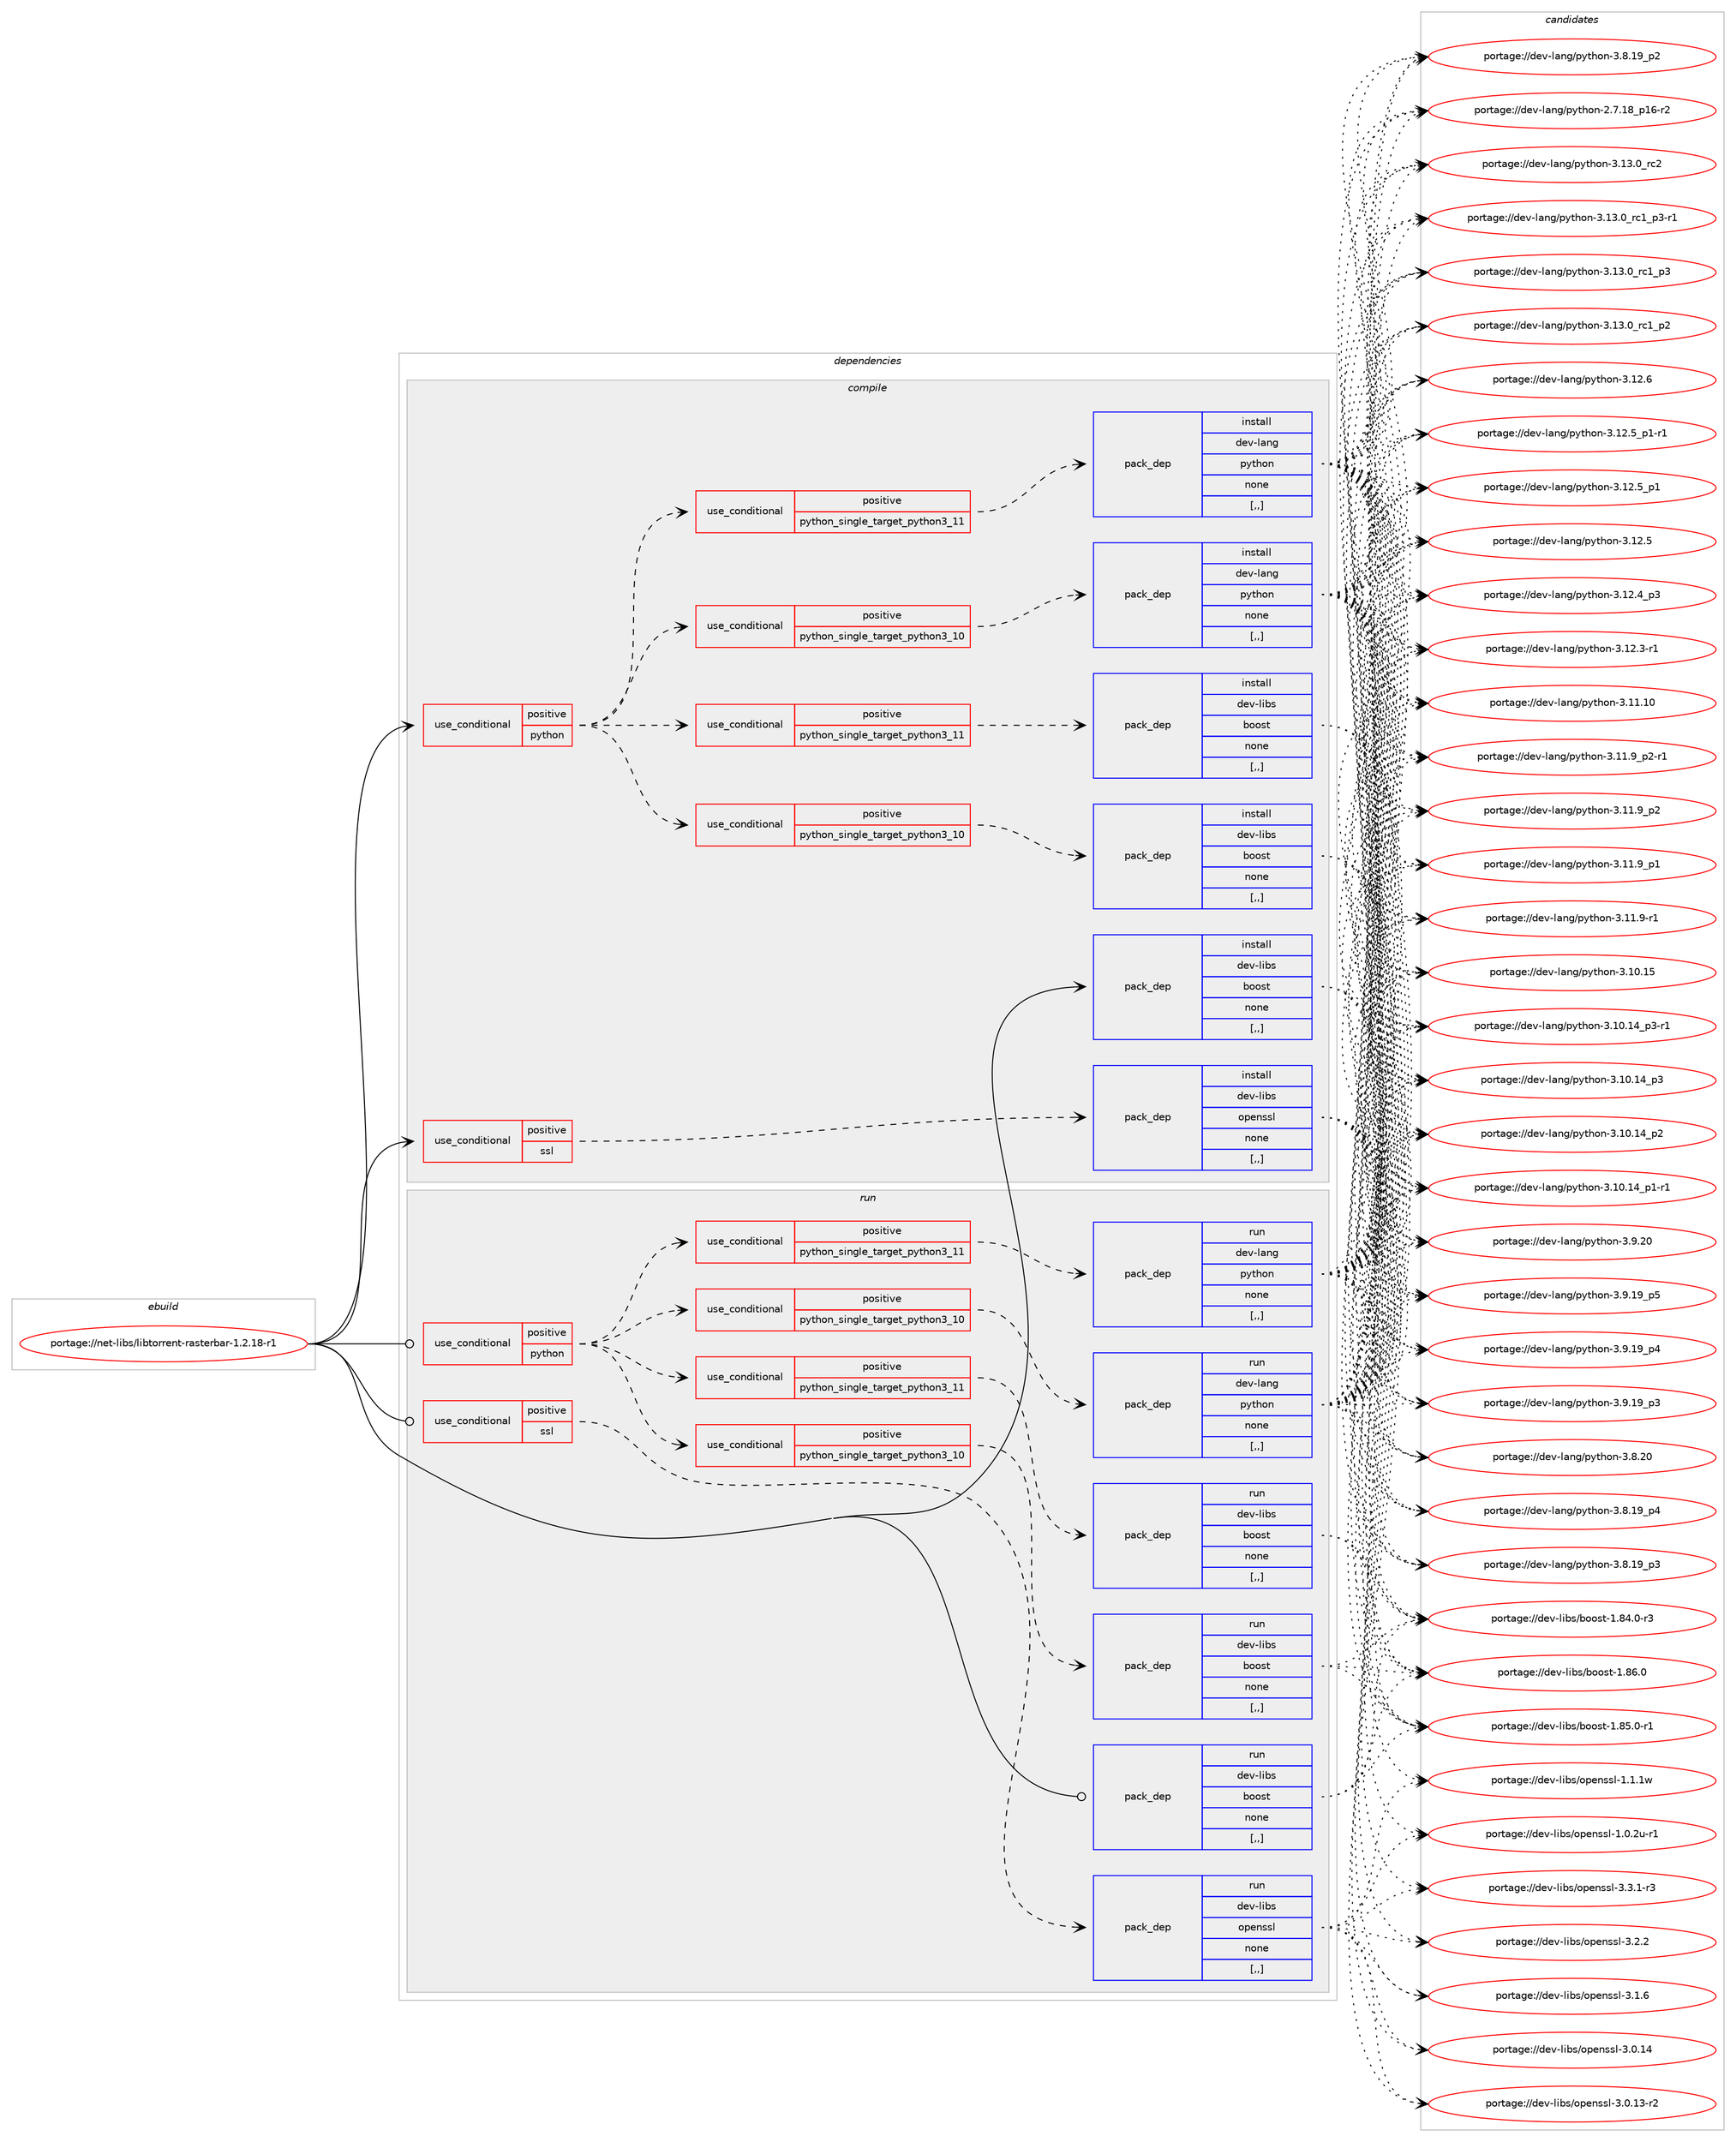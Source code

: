 digraph prolog {

# *************
# Graph options
# *************

newrank=true;
concentrate=true;
compound=true;
graph [rankdir=LR,fontname=Helvetica,fontsize=10,ranksep=1.5];#, ranksep=2.5, nodesep=0.2];
edge  [arrowhead=vee];
node  [fontname=Helvetica,fontsize=10];

# **********
# The ebuild
# **********

subgraph cluster_leftcol {
color=gray;
label=<<i>ebuild</i>>;
id [label="portage://net-libs/libtorrent-rasterbar-1.2.18-r1", color=red, width=4, href="../net-libs/libtorrent-rasterbar-1.2.18-r1.svg"];
}

# ****************
# The dependencies
# ****************

subgraph cluster_midcol {
color=gray;
label=<<i>dependencies</i>>;
subgraph cluster_compile {
fillcolor="#eeeeee";
style=filled;
label=<<i>compile</i>>;
subgraph cond228561 {
dependency872785 [label=<<TABLE BORDER="0" CELLBORDER="1" CELLSPACING="0" CELLPADDING="4"><TR><TD ROWSPAN="3" CELLPADDING="10">use_conditional</TD></TR><TR><TD>positive</TD></TR><TR><TD>python</TD></TR></TABLE>>, shape=none, color=red];
subgraph cond228562 {
dependency872786 [label=<<TABLE BORDER="0" CELLBORDER="1" CELLSPACING="0" CELLPADDING="4"><TR><TD ROWSPAN="3" CELLPADDING="10">use_conditional</TD></TR><TR><TD>positive</TD></TR><TR><TD>python_single_target_python3_10</TD></TR></TABLE>>, shape=none, color=red];
subgraph pack637794 {
dependency872787 [label=<<TABLE BORDER="0" CELLBORDER="1" CELLSPACING="0" CELLPADDING="4" WIDTH="220"><TR><TD ROWSPAN="6" CELLPADDING="30">pack_dep</TD></TR><TR><TD WIDTH="110">install</TD></TR><TR><TD>dev-lang</TD></TR><TR><TD>python</TD></TR><TR><TD>none</TD></TR><TR><TD>[,,]</TD></TR></TABLE>>, shape=none, color=blue];
}
dependency872786:e -> dependency872787:w [weight=20,style="dashed",arrowhead="vee"];
}
dependency872785:e -> dependency872786:w [weight=20,style="dashed",arrowhead="vee"];
subgraph cond228563 {
dependency872788 [label=<<TABLE BORDER="0" CELLBORDER="1" CELLSPACING="0" CELLPADDING="4"><TR><TD ROWSPAN="3" CELLPADDING="10">use_conditional</TD></TR><TR><TD>positive</TD></TR><TR><TD>python_single_target_python3_11</TD></TR></TABLE>>, shape=none, color=red];
subgraph pack637795 {
dependency872789 [label=<<TABLE BORDER="0" CELLBORDER="1" CELLSPACING="0" CELLPADDING="4" WIDTH="220"><TR><TD ROWSPAN="6" CELLPADDING="30">pack_dep</TD></TR><TR><TD WIDTH="110">install</TD></TR><TR><TD>dev-lang</TD></TR><TR><TD>python</TD></TR><TR><TD>none</TD></TR><TR><TD>[,,]</TD></TR></TABLE>>, shape=none, color=blue];
}
dependency872788:e -> dependency872789:w [weight=20,style="dashed",arrowhead="vee"];
}
dependency872785:e -> dependency872788:w [weight=20,style="dashed",arrowhead="vee"];
subgraph cond228564 {
dependency872790 [label=<<TABLE BORDER="0" CELLBORDER="1" CELLSPACING="0" CELLPADDING="4"><TR><TD ROWSPAN="3" CELLPADDING="10">use_conditional</TD></TR><TR><TD>positive</TD></TR><TR><TD>python_single_target_python3_10</TD></TR></TABLE>>, shape=none, color=red];
subgraph pack637796 {
dependency872791 [label=<<TABLE BORDER="0" CELLBORDER="1" CELLSPACING="0" CELLPADDING="4" WIDTH="220"><TR><TD ROWSPAN="6" CELLPADDING="30">pack_dep</TD></TR><TR><TD WIDTH="110">install</TD></TR><TR><TD>dev-libs</TD></TR><TR><TD>boost</TD></TR><TR><TD>none</TD></TR><TR><TD>[,,]</TD></TR></TABLE>>, shape=none, color=blue];
}
dependency872790:e -> dependency872791:w [weight=20,style="dashed",arrowhead="vee"];
}
dependency872785:e -> dependency872790:w [weight=20,style="dashed",arrowhead="vee"];
subgraph cond228565 {
dependency872792 [label=<<TABLE BORDER="0" CELLBORDER="1" CELLSPACING="0" CELLPADDING="4"><TR><TD ROWSPAN="3" CELLPADDING="10">use_conditional</TD></TR><TR><TD>positive</TD></TR><TR><TD>python_single_target_python3_11</TD></TR></TABLE>>, shape=none, color=red];
subgraph pack637797 {
dependency872793 [label=<<TABLE BORDER="0" CELLBORDER="1" CELLSPACING="0" CELLPADDING="4" WIDTH="220"><TR><TD ROWSPAN="6" CELLPADDING="30">pack_dep</TD></TR><TR><TD WIDTH="110">install</TD></TR><TR><TD>dev-libs</TD></TR><TR><TD>boost</TD></TR><TR><TD>none</TD></TR><TR><TD>[,,]</TD></TR></TABLE>>, shape=none, color=blue];
}
dependency872792:e -> dependency872793:w [weight=20,style="dashed",arrowhead="vee"];
}
dependency872785:e -> dependency872792:w [weight=20,style="dashed",arrowhead="vee"];
}
id:e -> dependency872785:w [weight=20,style="solid",arrowhead="vee"];
subgraph cond228566 {
dependency872794 [label=<<TABLE BORDER="0" CELLBORDER="1" CELLSPACING="0" CELLPADDING="4"><TR><TD ROWSPAN="3" CELLPADDING="10">use_conditional</TD></TR><TR><TD>positive</TD></TR><TR><TD>ssl</TD></TR></TABLE>>, shape=none, color=red];
subgraph pack637798 {
dependency872795 [label=<<TABLE BORDER="0" CELLBORDER="1" CELLSPACING="0" CELLPADDING="4" WIDTH="220"><TR><TD ROWSPAN="6" CELLPADDING="30">pack_dep</TD></TR><TR><TD WIDTH="110">install</TD></TR><TR><TD>dev-libs</TD></TR><TR><TD>openssl</TD></TR><TR><TD>none</TD></TR><TR><TD>[,,]</TD></TR></TABLE>>, shape=none, color=blue];
}
dependency872794:e -> dependency872795:w [weight=20,style="dashed",arrowhead="vee"];
}
id:e -> dependency872794:w [weight=20,style="solid",arrowhead="vee"];
subgraph pack637799 {
dependency872796 [label=<<TABLE BORDER="0" CELLBORDER="1" CELLSPACING="0" CELLPADDING="4" WIDTH="220"><TR><TD ROWSPAN="6" CELLPADDING="30">pack_dep</TD></TR><TR><TD WIDTH="110">install</TD></TR><TR><TD>dev-libs</TD></TR><TR><TD>boost</TD></TR><TR><TD>none</TD></TR><TR><TD>[,,]</TD></TR></TABLE>>, shape=none, color=blue];
}
id:e -> dependency872796:w [weight=20,style="solid",arrowhead="vee"];
}
subgraph cluster_compileandrun {
fillcolor="#eeeeee";
style=filled;
label=<<i>compile and run</i>>;
}
subgraph cluster_run {
fillcolor="#eeeeee";
style=filled;
label=<<i>run</i>>;
subgraph cond228567 {
dependency872797 [label=<<TABLE BORDER="0" CELLBORDER="1" CELLSPACING="0" CELLPADDING="4"><TR><TD ROWSPAN="3" CELLPADDING="10">use_conditional</TD></TR><TR><TD>positive</TD></TR><TR><TD>python</TD></TR></TABLE>>, shape=none, color=red];
subgraph cond228568 {
dependency872798 [label=<<TABLE BORDER="0" CELLBORDER="1" CELLSPACING="0" CELLPADDING="4"><TR><TD ROWSPAN="3" CELLPADDING="10">use_conditional</TD></TR><TR><TD>positive</TD></TR><TR><TD>python_single_target_python3_10</TD></TR></TABLE>>, shape=none, color=red];
subgraph pack637800 {
dependency872799 [label=<<TABLE BORDER="0" CELLBORDER="1" CELLSPACING="0" CELLPADDING="4" WIDTH="220"><TR><TD ROWSPAN="6" CELLPADDING="30">pack_dep</TD></TR><TR><TD WIDTH="110">run</TD></TR><TR><TD>dev-lang</TD></TR><TR><TD>python</TD></TR><TR><TD>none</TD></TR><TR><TD>[,,]</TD></TR></TABLE>>, shape=none, color=blue];
}
dependency872798:e -> dependency872799:w [weight=20,style="dashed",arrowhead="vee"];
}
dependency872797:e -> dependency872798:w [weight=20,style="dashed",arrowhead="vee"];
subgraph cond228569 {
dependency872800 [label=<<TABLE BORDER="0" CELLBORDER="1" CELLSPACING="0" CELLPADDING="4"><TR><TD ROWSPAN="3" CELLPADDING="10">use_conditional</TD></TR><TR><TD>positive</TD></TR><TR><TD>python_single_target_python3_11</TD></TR></TABLE>>, shape=none, color=red];
subgraph pack637801 {
dependency872801 [label=<<TABLE BORDER="0" CELLBORDER="1" CELLSPACING="0" CELLPADDING="4" WIDTH="220"><TR><TD ROWSPAN="6" CELLPADDING="30">pack_dep</TD></TR><TR><TD WIDTH="110">run</TD></TR><TR><TD>dev-lang</TD></TR><TR><TD>python</TD></TR><TR><TD>none</TD></TR><TR><TD>[,,]</TD></TR></TABLE>>, shape=none, color=blue];
}
dependency872800:e -> dependency872801:w [weight=20,style="dashed",arrowhead="vee"];
}
dependency872797:e -> dependency872800:w [weight=20,style="dashed",arrowhead="vee"];
subgraph cond228570 {
dependency872802 [label=<<TABLE BORDER="0" CELLBORDER="1" CELLSPACING="0" CELLPADDING="4"><TR><TD ROWSPAN="3" CELLPADDING="10">use_conditional</TD></TR><TR><TD>positive</TD></TR><TR><TD>python_single_target_python3_10</TD></TR></TABLE>>, shape=none, color=red];
subgraph pack637802 {
dependency872803 [label=<<TABLE BORDER="0" CELLBORDER="1" CELLSPACING="0" CELLPADDING="4" WIDTH="220"><TR><TD ROWSPAN="6" CELLPADDING="30">pack_dep</TD></TR><TR><TD WIDTH="110">run</TD></TR><TR><TD>dev-libs</TD></TR><TR><TD>boost</TD></TR><TR><TD>none</TD></TR><TR><TD>[,,]</TD></TR></TABLE>>, shape=none, color=blue];
}
dependency872802:e -> dependency872803:w [weight=20,style="dashed",arrowhead="vee"];
}
dependency872797:e -> dependency872802:w [weight=20,style="dashed",arrowhead="vee"];
subgraph cond228571 {
dependency872804 [label=<<TABLE BORDER="0" CELLBORDER="1" CELLSPACING="0" CELLPADDING="4"><TR><TD ROWSPAN="3" CELLPADDING="10">use_conditional</TD></TR><TR><TD>positive</TD></TR><TR><TD>python_single_target_python3_11</TD></TR></TABLE>>, shape=none, color=red];
subgraph pack637803 {
dependency872805 [label=<<TABLE BORDER="0" CELLBORDER="1" CELLSPACING="0" CELLPADDING="4" WIDTH="220"><TR><TD ROWSPAN="6" CELLPADDING="30">pack_dep</TD></TR><TR><TD WIDTH="110">run</TD></TR><TR><TD>dev-libs</TD></TR><TR><TD>boost</TD></TR><TR><TD>none</TD></TR><TR><TD>[,,]</TD></TR></TABLE>>, shape=none, color=blue];
}
dependency872804:e -> dependency872805:w [weight=20,style="dashed",arrowhead="vee"];
}
dependency872797:e -> dependency872804:w [weight=20,style="dashed",arrowhead="vee"];
}
id:e -> dependency872797:w [weight=20,style="solid",arrowhead="odot"];
subgraph cond228572 {
dependency872806 [label=<<TABLE BORDER="0" CELLBORDER="1" CELLSPACING="0" CELLPADDING="4"><TR><TD ROWSPAN="3" CELLPADDING="10">use_conditional</TD></TR><TR><TD>positive</TD></TR><TR><TD>ssl</TD></TR></TABLE>>, shape=none, color=red];
subgraph pack637804 {
dependency872807 [label=<<TABLE BORDER="0" CELLBORDER="1" CELLSPACING="0" CELLPADDING="4" WIDTH="220"><TR><TD ROWSPAN="6" CELLPADDING="30">pack_dep</TD></TR><TR><TD WIDTH="110">run</TD></TR><TR><TD>dev-libs</TD></TR><TR><TD>openssl</TD></TR><TR><TD>none</TD></TR><TR><TD>[,,]</TD></TR></TABLE>>, shape=none, color=blue];
}
dependency872806:e -> dependency872807:w [weight=20,style="dashed",arrowhead="vee"];
}
id:e -> dependency872806:w [weight=20,style="solid",arrowhead="odot"];
subgraph pack637805 {
dependency872808 [label=<<TABLE BORDER="0" CELLBORDER="1" CELLSPACING="0" CELLPADDING="4" WIDTH="220"><TR><TD ROWSPAN="6" CELLPADDING="30">pack_dep</TD></TR><TR><TD WIDTH="110">run</TD></TR><TR><TD>dev-libs</TD></TR><TR><TD>boost</TD></TR><TR><TD>none</TD></TR><TR><TD>[,,]</TD></TR></TABLE>>, shape=none, color=blue];
}
id:e -> dependency872808:w [weight=20,style="solid",arrowhead="odot"];
}
}

# **************
# The candidates
# **************

subgraph cluster_choices {
rank=same;
color=gray;
label=<<i>candidates</i>>;

subgraph choice637794 {
color=black;
nodesep=1;
choice10010111845108971101034711212111610411111045514649514648951149950 [label="portage://dev-lang/python-3.13.0_rc2", color=red, width=4,href="../dev-lang/python-3.13.0_rc2.svg"];
choice1001011184510897110103471121211161041111104551464951464895114994995112514511449 [label="portage://dev-lang/python-3.13.0_rc1_p3-r1", color=red, width=4,href="../dev-lang/python-3.13.0_rc1_p3-r1.svg"];
choice100101118451089711010347112121116104111110455146495146489511499499511251 [label="portage://dev-lang/python-3.13.0_rc1_p3", color=red, width=4,href="../dev-lang/python-3.13.0_rc1_p3.svg"];
choice100101118451089711010347112121116104111110455146495146489511499499511250 [label="portage://dev-lang/python-3.13.0_rc1_p2", color=red, width=4,href="../dev-lang/python-3.13.0_rc1_p2.svg"];
choice10010111845108971101034711212111610411111045514649504654 [label="portage://dev-lang/python-3.12.6", color=red, width=4,href="../dev-lang/python-3.12.6.svg"];
choice1001011184510897110103471121211161041111104551464950465395112494511449 [label="portage://dev-lang/python-3.12.5_p1-r1", color=red, width=4,href="../dev-lang/python-3.12.5_p1-r1.svg"];
choice100101118451089711010347112121116104111110455146495046539511249 [label="portage://dev-lang/python-3.12.5_p1", color=red, width=4,href="../dev-lang/python-3.12.5_p1.svg"];
choice10010111845108971101034711212111610411111045514649504653 [label="portage://dev-lang/python-3.12.5", color=red, width=4,href="../dev-lang/python-3.12.5.svg"];
choice100101118451089711010347112121116104111110455146495046529511251 [label="portage://dev-lang/python-3.12.4_p3", color=red, width=4,href="../dev-lang/python-3.12.4_p3.svg"];
choice100101118451089711010347112121116104111110455146495046514511449 [label="portage://dev-lang/python-3.12.3-r1", color=red, width=4,href="../dev-lang/python-3.12.3-r1.svg"];
choice1001011184510897110103471121211161041111104551464949464948 [label="portage://dev-lang/python-3.11.10", color=red, width=4,href="../dev-lang/python-3.11.10.svg"];
choice1001011184510897110103471121211161041111104551464949465795112504511449 [label="portage://dev-lang/python-3.11.9_p2-r1", color=red, width=4,href="../dev-lang/python-3.11.9_p2-r1.svg"];
choice100101118451089711010347112121116104111110455146494946579511250 [label="portage://dev-lang/python-3.11.9_p2", color=red, width=4,href="../dev-lang/python-3.11.9_p2.svg"];
choice100101118451089711010347112121116104111110455146494946579511249 [label="portage://dev-lang/python-3.11.9_p1", color=red, width=4,href="../dev-lang/python-3.11.9_p1.svg"];
choice100101118451089711010347112121116104111110455146494946574511449 [label="portage://dev-lang/python-3.11.9-r1", color=red, width=4,href="../dev-lang/python-3.11.9-r1.svg"];
choice1001011184510897110103471121211161041111104551464948464953 [label="portage://dev-lang/python-3.10.15", color=red, width=4,href="../dev-lang/python-3.10.15.svg"];
choice100101118451089711010347112121116104111110455146494846495295112514511449 [label="portage://dev-lang/python-3.10.14_p3-r1", color=red, width=4,href="../dev-lang/python-3.10.14_p3-r1.svg"];
choice10010111845108971101034711212111610411111045514649484649529511251 [label="portage://dev-lang/python-3.10.14_p3", color=red, width=4,href="../dev-lang/python-3.10.14_p3.svg"];
choice10010111845108971101034711212111610411111045514649484649529511250 [label="portage://dev-lang/python-3.10.14_p2", color=red, width=4,href="../dev-lang/python-3.10.14_p2.svg"];
choice100101118451089711010347112121116104111110455146494846495295112494511449 [label="portage://dev-lang/python-3.10.14_p1-r1", color=red, width=4,href="../dev-lang/python-3.10.14_p1-r1.svg"];
choice10010111845108971101034711212111610411111045514657465048 [label="portage://dev-lang/python-3.9.20", color=red, width=4,href="../dev-lang/python-3.9.20.svg"];
choice100101118451089711010347112121116104111110455146574649579511253 [label="portage://dev-lang/python-3.9.19_p5", color=red, width=4,href="../dev-lang/python-3.9.19_p5.svg"];
choice100101118451089711010347112121116104111110455146574649579511252 [label="portage://dev-lang/python-3.9.19_p4", color=red, width=4,href="../dev-lang/python-3.9.19_p4.svg"];
choice100101118451089711010347112121116104111110455146574649579511251 [label="portage://dev-lang/python-3.9.19_p3", color=red, width=4,href="../dev-lang/python-3.9.19_p3.svg"];
choice10010111845108971101034711212111610411111045514656465048 [label="portage://dev-lang/python-3.8.20", color=red, width=4,href="../dev-lang/python-3.8.20.svg"];
choice100101118451089711010347112121116104111110455146564649579511252 [label="portage://dev-lang/python-3.8.19_p4", color=red, width=4,href="../dev-lang/python-3.8.19_p4.svg"];
choice100101118451089711010347112121116104111110455146564649579511251 [label="portage://dev-lang/python-3.8.19_p3", color=red, width=4,href="../dev-lang/python-3.8.19_p3.svg"];
choice100101118451089711010347112121116104111110455146564649579511250 [label="portage://dev-lang/python-3.8.19_p2", color=red, width=4,href="../dev-lang/python-3.8.19_p2.svg"];
choice100101118451089711010347112121116104111110455046554649569511249544511450 [label="portage://dev-lang/python-2.7.18_p16-r2", color=red, width=4,href="../dev-lang/python-2.7.18_p16-r2.svg"];
dependency872787:e -> choice10010111845108971101034711212111610411111045514649514648951149950:w [style=dotted,weight="100"];
dependency872787:e -> choice1001011184510897110103471121211161041111104551464951464895114994995112514511449:w [style=dotted,weight="100"];
dependency872787:e -> choice100101118451089711010347112121116104111110455146495146489511499499511251:w [style=dotted,weight="100"];
dependency872787:e -> choice100101118451089711010347112121116104111110455146495146489511499499511250:w [style=dotted,weight="100"];
dependency872787:e -> choice10010111845108971101034711212111610411111045514649504654:w [style=dotted,weight="100"];
dependency872787:e -> choice1001011184510897110103471121211161041111104551464950465395112494511449:w [style=dotted,weight="100"];
dependency872787:e -> choice100101118451089711010347112121116104111110455146495046539511249:w [style=dotted,weight="100"];
dependency872787:e -> choice10010111845108971101034711212111610411111045514649504653:w [style=dotted,weight="100"];
dependency872787:e -> choice100101118451089711010347112121116104111110455146495046529511251:w [style=dotted,weight="100"];
dependency872787:e -> choice100101118451089711010347112121116104111110455146495046514511449:w [style=dotted,weight="100"];
dependency872787:e -> choice1001011184510897110103471121211161041111104551464949464948:w [style=dotted,weight="100"];
dependency872787:e -> choice1001011184510897110103471121211161041111104551464949465795112504511449:w [style=dotted,weight="100"];
dependency872787:e -> choice100101118451089711010347112121116104111110455146494946579511250:w [style=dotted,weight="100"];
dependency872787:e -> choice100101118451089711010347112121116104111110455146494946579511249:w [style=dotted,weight="100"];
dependency872787:e -> choice100101118451089711010347112121116104111110455146494946574511449:w [style=dotted,weight="100"];
dependency872787:e -> choice1001011184510897110103471121211161041111104551464948464953:w [style=dotted,weight="100"];
dependency872787:e -> choice100101118451089711010347112121116104111110455146494846495295112514511449:w [style=dotted,weight="100"];
dependency872787:e -> choice10010111845108971101034711212111610411111045514649484649529511251:w [style=dotted,weight="100"];
dependency872787:e -> choice10010111845108971101034711212111610411111045514649484649529511250:w [style=dotted,weight="100"];
dependency872787:e -> choice100101118451089711010347112121116104111110455146494846495295112494511449:w [style=dotted,weight="100"];
dependency872787:e -> choice10010111845108971101034711212111610411111045514657465048:w [style=dotted,weight="100"];
dependency872787:e -> choice100101118451089711010347112121116104111110455146574649579511253:w [style=dotted,weight="100"];
dependency872787:e -> choice100101118451089711010347112121116104111110455146574649579511252:w [style=dotted,weight="100"];
dependency872787:e -> choice100101118451089711010347112121116104111110455146574649579511251:w [style=dotted,weight="100"];
dependency872787:e -> choice10010111845108971101034711212111610411111045514656465048:w [style=dotted,weight="100"];
dependency872787:e -> choice100101118451089711010347112121116104111110455146564649579511252:w [style=dotted,weight="100"];
dependency872787:e -> choice100101118451089711010347112121116104111110455146564649579511251:w [style=dotted,weight="100"];
dependency872787:e -> choice100101118451089711010347112121116104111110455146564649579511250:w [style=dotted,weight="100"];
dependency872787:e -> choice100101118451089711010347112121116104111110455046554649569511249544511450:w [style=dotted,weight="100"];
}
subgraph choice637795 {
color=black;
nodesep=1;
choice10010111845108971101034711212111610411111045514649514648951149950 [label="portage://dev-lang/python-3.13.0_rc2", color=red, width=4,href="../dev-lang/python-3.13.0_rc2.svg"];
choice1001011184510897110103471121211161041111104551464951464895114994995112514511449 [label="portage://dev-lang/python-3.13.0_rc1_p3-r1", color=red, width=4,href="../dev-lang/python-3.13.0_rc1_p3-r1.svg"];
choice100101118451089711010347112121116104111110455146495146489511499499511251 [label="portage://dev-lang/python-3.13.0_rc1_p3", color=red, width=4,href="../dev-lang/python-3.13.0_rc1_p3.svg"];
choice100101118451089711010347112121116104111110455146495146489511499499511250 [label="portage://dev-lang/python-3.13.0_rc1_p2", color=red, width=4,href="../dev-lang/python-3.13.0_rc1_p2.svg"];
choice10010111845108971101034711212111610411111045514649504654 [label="portage://dev-lang/python-3.12.6", color=red, width=4,href="../dev-lang/python-3.12.6.svg"];
choice1001011184510897110103471121211161041111104551464950465395112494511449 [label="portage://dev-lang/python-3.12.5_p1-r1", color=red, width=4,href="../dev-lang/python-3.12.5_p1-r1.svg"];
choice100101118451089711010347112121116104111110455146495046539511249 [label="portage://dev-lang/python-3.12.5_p1", color=red, width=4,href="../dev-lang/python-3.12.5_p1.svg"];
choice10010111845108971101034711212111610411111045514649504653 [label="portage://dev-lang/python-3.12.5", color=red, width=4,href="../dev-lang/python-3.12.5.svg"];
choice100101118451089711010347112121116104111110455146495046529511251 [label="portage://dev-lang/python-3.12.4_p3", color=red, width=4,href="../dev-lang/python-3.12.4_p3.svg"];
choice100101118451089711010347112121116104111110455146495046514511449 [label="portage://dev-lang/python-3.12.3-r1", color=red, width=4,href="../dev-lang/python-3.12.3-r1.svg"];
choice1001011184510897110103471121211161041111104551464949464948 [label="portage://dev-lang/python-3.11.10", color=red, width=4,href="../dev-lang/python-3.11.10.svg"];
choice1001011184510897110103471121211161041111104551464949465795112504511449 [label="portage://dev-lang/python-3.11.9_p2-r1", color=red, width=4,href="../dev-lang/python-3.11.9_p2-r1.svg"];
choice100101118451089711010347112121116104111110455146494946579511250 [label="portage://dev-lang/python-3.11.9_p2", color=red, width=4,href="../dev-lang/python-3.11.9_p2.svg"];
choice100101118451089711010347112121116104111110455146494946579511249 [label="portage://dev-lang/python-3.11.9_p1", color=red, width=4,href="../dev-lang/python-3.11.9_p1.svg"];
choice100101118451089711010347112121116104111110455146494946574511449 [label="portage://dev-lang/python-3.11.9-r1", color=red, width=4,href="../dev-lang/python-3.11.9-r1.svg"];
choice1001011184510897110103471121211161041111104551464948464953 [label="portage://dev-lang/python-3.10.15", color=red, width=4,href="../dev-lang/python-3.10.15.svg"];
choice100101118451089711010347112121116104111110455146494846495295112514511449 [label="portage://dev-lang/python-3.10.14_p3-r1", color=red, width=4,href="../dev-lang/python-3.10.14_p3-r1.svg"];
choice10010111845108971101034711212111610411111045514649484649529511251 [label="portage://dev-lang/python-3.10.14_p3", color=red, width=4,href="../dev-lang/python-3.10.14_p3.svg"];
choice10010111845108971101034711212111610411111045514649484649529511250 [label="portage://dev-lang/python-3.10.14_p2", color=red, width=4,href="../dev-lang/python-3.10.14_p2.svg"];
choice100101118451089711010347112121116104111110455146494846495295112494511449 [label="portage://dev-lang/python-3.10.14_p1-r1", color=red, width=4,href="../dev-lang/python-3.10.14_p1-r1.svg"];
choice10010111845108971101034711212111610411111045514657465048 [label="portage://dev-lang/python-3.9.20", color=red, width=4,href="../dev-lang/python-3.9.20.svg"];
choice100101118451089711010347112121116104111110455146574649579511253 [label="portage://dev-lang/python-3.9.19_p5", color=red, width=4,href="../dev-lang/python-3.9.19_p5.svg"];
choice100101118451089711010347112121116104111110455146574649579511252 [label="portage://dev-lang/python-3.9.19_p4", color=red, width=4,href="../dev-lang/python-3.9.19_p4.svg"];
choice100101118451089711010347112121116104111110455146574649579511251 [label="portage://dev-lang/python-3.9.19_p3", color=red, width=4,href="../dev-lang/python-3.9.19_p3.svg"];
choice10010111845108971101034711212111610411111045514656465048 [label="portage://dev-lang/python-3.8.20", color=red, width=4,href="../dev-lang/python-3.8.20.svg"];
choice100101118451089711010347112121116104111110455146564649579511252 [label="portage://dev-lang/python-3.8.19_p4", color=red, width=4,href="../dev-lang/python-3.8.19_p4.svg"];
choice100101118451089711010347112121116104111110455146564649579511251 [label="portage://dev-lang/python-3.8.19_p3", color=red, width=4,href="../dev-lang/python-3.8.19_p3.svg"];
choice100101118451089711010347112121116104111110455146564649579511250 [label="portage://dev-lang/python-3.8.19_p2", color=red, width=4,href="../dev-lang/python-3.8.19_p2.svg"];
choice100101118451089711010347112121116104111110455046554649569511249544511450 [label="portage://dev-lang/python-2.7.18_p16-r2", color=red, width=4,href="../dev-lang/python-2.7.18_p16-r2.svg"];
dependency872789:e -> choice10010111845108971101034711212111610411111045514649514648951149950:w [style=dotted,weight="100"];
dependency872789:e -> choice1001011184510897110103471121211161041111104551464951464895114994995112514511449:w [style=dotted,weight="100"];
dependency872789:e -> choice100101118451089711010347112121116104111110455146495146489511499499511251:w [style=dotted,weight="100"];
dependency872789:e -> choice100101118451089711010347112121116104111110455146495146489511499499511250:w [style=dotted,weight="100"];
dependency872789:e -> choice10010111845108971101034711212111610411111045514649504654:w [style=dotted,weight="100"];
dependency872789:e -> choice1001011184510897110103471121211161041111104551464950465395112494511449:w [style=dotted,weight="100"];
dependency872789:e -> choice100101118451089711010347112121116104111110455146495046539511249:w [style=dotted,weight="100"];
dependency872789:e -> choice10010111845108971101034711212111610411111045514649504653:w [style=dotted,weight="100"];
dependency872789:e -> choice100101118451089711010347112121116104111110455146495046529511251:w [style=dotted,weight="100"];
dependency872789:e -> choice100101118451089711010347112121116104111110455146495046514511449:w [style=dotted,weight="100"];
dependency872789:e -> choice1001011184510897110103471121211161041111104551464949464948:w [style=dotted,weight="100"];
dependency872789:e -> choice1001011184510897110103471121211161041111104551464949465795112504511449:w [style=dotted,weight="100"];
dependency872789:e -> choice100101118451089711010347112121116104111110455146494946579511250:w [style=dotted,weight="100"];
dependency872789:e -> choice100101118451089711010347112121116104111110455146494946579511249:w [style=dotted,weight="100"];
dependency872789:e -> choice100101118451089711010347112121116104111110455146494946574511449:w [style=dotted,weight="100"];
dependency872789:e -> choice1001011184510897110103471121211161041111104551464948464953:w [style=dotted,weight="100"];
dependency872789:e -> choice100101118451089711010347112121116104111110455146494846495295112514511449:w [style=dotted,weight="100"];
dependency872789:e -> choice10010111845108971101034711212111610411111045514649484649529511251:w [style=dotted,weight="100"];
dependency872789:e -> choice10010111845108971101034711212111610411111045514649484649529511250:w [style=dotted,weight="100"];
dependency872789:e -> choice100101118451089711010347112121116104111110455146494846495295112494511449:w [style=dotted,weight="100"];
dependency872789:e -> choice10010111845108971101034711212111610411111045514657465048:w [style=dotted,weight="100"];
dependency872789:e -> choice100101118451089711010347112121116104111110455146574649579511253:w [style=dotted,weight="100"];
dependency872789:e -> choice100101118451089711010347112121116104111110455146574649579511252:w [style=dotted,weight="100"];
dependency872789:e -> choice100101118451089711010347112121116104111110455146574649579511251:w [style=dotted,weight="100"];
dependency872789:e -> choice10010111845108971101034711212111610411111045514656465048:w [style=dotted,weight="100"];
dependency872789:e -> choice100101118451089711010347112121116104111110455146564649579511252:w [style=dotted,weight="100"];
dependency872789:e -> choice100101118451089711010347112121116104111110455146564649579511251:w [style=dotted,weight="100"];
dependency872789:e -> choice100101118451089711010347112121116104111110455146564649579511250:w [style=dotted,weight="100"];
dependency872789:e -> choice100101118451089711010347112121116104111110455046554649569511249544511450:w [style=dotted,weight="100"];
}
subgraph choice637796 {
color=black;
nodesep=1;
choice1001011184510810598115479811111111511645494656544648 [label="portage://dev-libs/boost-1.86.0", color=red, width=4,href="../dev-libs/boost-1.86.0.svg"];
choice10010111845108105981154798111111115116454946565346484511449 [label="portage://dev-libs/boost-1.85.0-r1", color=red, width=4,href="../dev-libs/boost-1.85.0-r1.svg"];
choice10010111845108105981154798111111115116454946565246484511451 [label="portage://dev-libs/boost-1.84.0-r3", color=red, width=4,href="../dev-libs/boost-1.84.0-r3.svg"];
dependency872791:e -> choice1001011184510810598115479811111111511645494656544648:w [style=dotted,weight="100"];
dependency872791:e -> choice10010111845108105981154798111111115116454946565346484511449:w [style=dotted,weight="100"];
dependency872791:e -> choice10010111845108105981154798111111115116454946565246484511451:w [style=dotted,weight="100"];
}
subgraph choice637797 {
color=black;
nodesep=1;
choice1001011184510810598115479811111111511645494656544648 [label="portage://dev-libs/boost-1.86.0", color=red, width=4,href="../dev-libs/boost-1.86.0.svg"];
choice10010111845108105981154798111111115116454946565346484511449 [label="portage://dev-libs/boost-1.85.0-r1", color=red, width=4,href="../dev-libs/boost-1.85.0-r1.svg"];
choice10010111845108105981154798111111115116454946565246484511451 [label="portage://dev-libs/boost-1.84.0-r3", color=red, width=4,href="../dev-libs/boost-1.84.0-r3.svg"];
dependency872793:e -> choice1001011184510810598115479811111111511645494656544648:w [style=dotted,weight="100"];
dependency872793:e -> choice10010111845108105981154798111111115116454946565346484511449:w [style=dotted,weight="100"];
dependency872793:e -> choice10010111845108105981154798111111115116454946565246484511451:w [style=dotted,weight="100"];
}
subgraph choice637798 {
color=black;
nodesep=1;
choice1001011184510810598115471111121011101151151084551465146494511451 [label="portage://dev-libs/openssl-3.3.1-r3", color=red, width=4,href="../dev-libs/openssl-3.3.1-r3.svg"];
choice100101118451081059811547111112101110115115108455146504650 [label="portage://dev-libs/openssl-3.2.2", color=red, width=4,href="../dev-libs/openssl-3.2.2.svg"];
choice100101118451081059811547111112101110115115108455146494654 [label="portage://dev-libs/openssl-3.1.6", color=red, width=4,href="../dev-libs/openssl-3.1.6.svg"];
choice10010111845108105981154711111210111011511510845514648464952 [label="portage://dev-libs/openssl-3.0.14", color=red, width=4,href="../dev-libs/openssl-3.0.14.svg"];
choice100101118451081059811547111112101110115115108455146484649514511450 [label="portage://dev-libs/openssl-3.0.13-r2", color=red, width=4,href="../dev-libs/openssl-3.0.13-r2.svg"];
choice100101118451081059811547111112101110115115108454946494649119 [label="portage://dev-libs/openssl-1.1.1w", color=red, width=4,href="../dev-libs/openssl-1.1.1w.svg"];
choice1001011184510810598115471111121011101151151084549464846501174511449 [label="portage://dev-libs/openssl-1.0.2u-r1", color=red, width=4,href="../dev-libs/openssl-1.0.2u-r1.svg"];
dependency872795:e -> choice1001011184510810598115471111121011101151151084551465146494511451:w [style=dotted,weight="100"];
dependency872795:e -> choice100101118451081059811547111112101110115115108455146504650:w [style=dotted,weight="100"];
dependency872795:e -> choice100101118451081059811547111112101110115115108455146494654:w [style=dotted,weight="100"];
dependency872795:e -> choice10010111845108105981154711111210111011511510845514648464952:w [style=dotted,weight="100"];
dependency872795:e -> choice100101118451081059811547111112101110115115108455146484649514511450:w [style=dotted,weight="100"];
dependency872795:e -> choice100101118451081059811547111112101110115115108454946494649119:w [style=dotted,weight="100"];
dependency872795:e -> choice1001011184510810598115471111121011101151151084549464846501174511449:w [style=dotted,weight="100"];
}
subgraph choice637799 {
color=black;
nodesep=1;
choice1001011184510810598115479811111111511645494656544648 [label="portage://dev-libs/boost-1.86.0", color=red, width=4,href="../dev-libs/boost-1.86.0.svg"];
choice10010111845108105981154798111111115116454946565346484511449 [label="portage://dev-libs/boost-1.85.0-r1", color=red, width=4,href="../dev-libs/boost-1.85.0-r1.svg"];
choice10010111845108105981154798111111115116454946565246484511451 [label="portage://dev-libs/boost-1.84.0-r3", color=red, width=4,href="../dev-libs/boost-1.84.0-r3.svg"];
dependency872796:e -> choice1001011184510810598115479811111111511645494656544648:w [style=dotted,weight="100"];
dependency872796:e -> choice10010111845108105981154798111111115116454946565346484511449:w [style=dotted,weight="100"];
dependency872796:e -> choice10010111845108105981154798111111115116454946565246484511451:w [style=dotted,weight="100"];
}
subgraph choice637800 {
color=black;
nodesep=1;
choice10010111845108971101034711212111610411111045514649514648951149950 [label="portage://dev-lang/python-3.13.0_rc2", color=red, width=4,href="../dev-lang/python-3.13.0_rc2.svg"];
choice1001011184510897110103471121211161041111104551464951464895114994995112514511449 [label="portage://dev-lang/python-3.13.0_rc1_p3-r1", color=red, width=4,href="../dev-lang/python-3.13.0_rc1_p3-r1.svg"];
choice100101118451089711010347112121116104111110455146495146489511499499511251 [label="portage://dev-lang/python-3.13.0_rc1_p3", color=red, width=4,href="../dev-lang/python-3.13.0_rc1_p3.svg"];
choice100101118451089711010347112121116104111110455146495146489511499499511250 [label="portage://dev-lang/python-3.13.0_rc1_p2", color=red, width=4,href="../dev-lang/python-3.13.0_rc1_p2.svg"];
choice10010111845108971101034711212111610411111045514649504654 [label="portage://dev-lang/python-3.12.6", color=red, width=4,href="../dev-lang/python-3.12.6.svg"];
choice1001011184510897110103471121211161041111104551464950465395112494511449 [label="portage://dev-lang/python-3.12.5_p1-r1", color=red, width=4,href="../dev-lang/python-3.12.5_p1-r1.svg"];
choice100101118451089711010347112121116104111110455146495046539511249 [label="portage://dev-lang/python-3.12.5_p1", color=red, width=4,href="../dev-lang/python-3.12.5_p1.svg"];
choice10010111845108971101034711212111610411111045514649504653 [label="portage://dev-lang/python-3.12.5", color=red, width=4,href="../dev-lang/python-3.12.5.svg"];
choice100101118451089711010347112121116104111110455146495046529511251 [label="portage://dev-lang/python-3.12.4_p3", color=red, width=4,href="../dev-lang/python-3.12.4_p3.svg"];
choice100101118451089711010347112121116104111110455146495046514511449 [label="portage://dev-lang/python-3.12.3-r1", color=red, width=4,href="../dev-lang/python-3.12.3-r1.svg"];
choice1001011184510897110103471121211161041111104551464949464948 [label="portage://dev-lang/python-3.11.10", color=red, width=4,href="../dev-lang/python-3.11.10.svg"];
choice1001011184510897110103471121211161041111104551464949465795112504511449 [label="portage://dev-lang/python-3.11.9_p2-r1", color=red, width=4,href="../dev-lang/python-3.11.9_p2-r1.svg"];
choice100101118451089711010347112121116104111110455146494946579511250 [label="portage://dev-lang/python-3.11.9_p2", color=red, width=4,href="../dev-lang/python-3.11.9_p2.svg"];
choice100101118451089711010347112121116104111110455146494946579511249 [label="portage://dev-lang/python-3.11.9_p1", color=red, width=4,href="../dev-lang/python-3.11.9_p1.svg"];
choice100101118451089711010347112121116104111110455146494946574511449 [label="portage://dev-lang/python-3.11.9-r1", color=red, width=4,href="../dev-lang/python-3.11.9-r1.svg"];
choice1001011184510897110103471121211161041111104551464948464953 [label="portage://dev-lang/python-3.10.15", color=red, width=4,href="../dev-lang/python-3.10.15.svg"];
choice100101118451089711010347112121116104111110455146494846495295112514511449 [label="portage://dev-lang/python-3.10.14_p3-r1", color=red, width=4,href="../dev-lang/python-3.10.14_p3-r1.svg"];
choice10010111845108971101034711212111610411111045514649484649529511251 [label="portage://dev-lang/python-3.10.14_p3", color=red, width=4,href="../dev-lang/python-3.10.14_p3.svg"];
choice10010111845108971101034711212111610411111045514649484649529511250 [label="portage://dev-lang/python-3.10.14_p2", color=red, width=4,href="../dev-lang/python-3.10.14_p2.svg"];
choice100101118451089711010347112121116104111110455146494846495295112494511449 [label="portage://dev-lang/python-3.10.14_p1-r1", color=red, width=4,href="../dev-lang/python-3.10.14_p1-r1.svg"];
choice10010111845108971101034711212111610411111045514657465048 [label="portage://dev-lang/python-3.9.20", color=red, width=4,href="../dev-lang/python-3.9.20.svg"];
choice100101118451089711010347112121116104111110455146574649579511253 [label="portage://dev-lang/python-3.9.19_p5", color=red, width=4,href="../dev-lang/python-3.9.19_p5.svg"];
choice100101118451089711010347112121116104111110455146574649579511252 [label="portage://dev-lang/python-3.9.19_p4", color=red, width=4,href="../dev-lang/python-3.9.19_p4.svg"];
choice100101118451089711010347112121116104111110455146574649579511251 [label="portage://dev-lang/python-3.9.19_p3", color=red, width=4,href="../dev-lang/python-3.9.19_p3.svg"];
choice10010111845108971101034711212111610411111045514656465048 [label="portage://dev-lang/python-3.8.20", color=red, width=4,href="../dev-lang/python-3.8.20.svg"];
choice100101118451089711010347112121116104111110455146564649579511252 [label="portage://dev-lang/python-3.8.19_p4", color=red, width=4,href="../dev-lang/python-3.8.19_p4.svg"];
choice100101118451089711010347112121116104111110455146564649579511251 [label="portage://dev-lang/python-3.8.19_p3", color=red, width=4,href="../dev-lang/python-3.8.19_p3.svg"];
choice100101118451089711010347112121116104111110455146564649579511250 [label="portage://dev-lang/python-3.8.19_p2", color=red, width=4,href="../dev-lang/python-3.8.19_p2.svg"];
choice100101118451089711010347112121116104111110455046554649569511249544511450 [label="portage://dev-lang/python-2.7.18_p16-r2", color=red, width=4,href="../dev-lang/python-2.7.18_p16-r2.svg"];
dependency872799:e -> choice10010111845108971101034711212111610411111045514649514648951149950:w [style=dotted,weight="100"];
dependency872799:e -> choice1001011184510897110103471121211161041111104551464951464895114994995112514511449:w [style=dotted,weight="100"];
dependency872799:e -> choice100101118451089711010347112121116104111110455146495146489511499499511251:w [style=dotted,weight="100"];
dependency872799:e -> choice100101118451089711010347112121116104111110455146495146489511499499511250:w [style=dotted,weight="100"];
dependency872799:e -> choice10010111845108971101034711212111610411111045514649504654:w [style=dotted,weight="100"];
dependency872799:e -> choice1001011184510897110103471121211161041111104551464950465395112494511449:w [style=dotted,weight="100"];
dependency872799:e -> choice100101118451089711010347112121116104111110455146495046539511249:w [style=dotted,weight="100"];
dependency872799:e -> choice10010111845108971101034711212111610411111045514649504653:w [style=dotted,weight="100"];
dependency872799:e -> choice100101118451089711010347112121116104111110455146495046529511251:w [style=dotted,weight="100"];
dependency872799:e -> choice100101118451089711010347112121116104111110455146495046514511449:w [style=dotted,weight="100"];
dependency872799:e -> choice1001011184510897110103471121211161041111104551464949464948:w [style=dotted,weight="100"];
dependency872799:e -> choice1001011184510897110103471121211161041111104551464949465795112504511449:w [style=dotted,weight="100"];
dependency872799:e -> choice100101118451089711010347112121116104111110455146494946579511250:w [style=dotted,weight="100"];
dependency872799:e -> choice100101118451089711010347112121116104111110455146494946579511249:w [style=dotted,weight="100"];
dependency872799:e -> choice100101118451089711010347112121116104111110455146494946574511449:w [style=dotted,weight="100"];
dependency872799:e -> choice1001011184510897110103471121211161041111104551464948464953:w [style=dotted,weight="100"];
dependency872799:e -> choice100101118451089711010347112121116104111110455146494846495295112514511449:w [style=dotted,weight="100"];
dependency872799:e -> choice10010111845108971101034711212111610411111045514649484649529511251:w [style=dotted,weight="100"];
dependency872799:e -> choice10010111845108971101034711212111610411111045514649484649529511250:w [style=dotted,weight="100"];
dependency872799:e -> choice100101118451089711010347112121116104111110455146494846495295112494511449:w [style=dotted,weight="100"];
dependency872799:e -> choice10010111845108971101034711212111610411111045514657465048:w [style=dotted,weight="100"];
dependency872799:e -> choice100101118451089711010347112121116104111110455146574649579511253:w [style=dotted,weight="100"];
dependency872799:e -> choice100101118451089711010347112121116104111110455146574649579511252:w [style=dotted,weight="100"];
dependency872799:e -> choice100101118451089711010347112121116104111110455146574649579511251:w [style=dotted,weight="100"];
dependency872799:e -> choice10010111845108971101034711212111610411111045514656465048:w [style=dotted,weight="100"];
dependency872799:e -> choice100101118451089711010347112121116104111110455146564649579511252:w [style=dotted,weight="100"];
dependency872799:e -> choice100101118451089711010347112121116104111110455146564649579511251:w [style=dotted,weight="100"];
dependency872799:e -> choice100101118451089711010347112121116104111110455146564649579511250:w [style=dotted,weight="100"];
dependency872799:e -> choice100101118451089711010347112121116104111110455046554649569511249544511450:w [style=dotted,weight="100"];
}
subgraph choice637801 {
color=black;
nodesep=1;
choice10010111845108971101034711212111610411111045514649514648951149950 [label="portage://dev-lang/python-3.13.0_rc2", color=red, width=4,href="../dev-lang/python-3.13.0_rc2.svg"];
choice1001011184510897110103471121211161041111104551464951464895114994995112514511449 [label="portage://dev-lang/python-3.13.0_rc1_p3-r1", color=red, width=4,href="../dev-lang/python-3.13.0_rc1_p3-r1.svg"];
choice100101118451089711010347112121116104111110455146495146489511499499511251 [label="portage://dev-lang/python-3.13.0_rc1_p3", color=red, width=4,href="../dev-lang/python-3.13.0_rc1_p3.svg"];
choice100101118451089711010347112121116104111110455146495146489511499499511250 [label="portage://dev-lang/python-3.13.0_rc1_p2", color=red, width=4,href="../dev-lang/python-3.13.0_rc1_p2.svg"];
choice10010111845108971101034711212111610411111045514649504654 [label="portage://dev-lang/python-3.12.6", color=red, width=4,href="../dev-lang/python-3.12.6.svg"];
choice1001011184510897110103471121211161041111104551464950465395112494511449 [label="portage://dev-lang/python-3.12.5_p1-r1", color=red, width=4,href="../dev-lang/python-3.12.5_p1-r1.svg"];
choice100101118451089711010347112121116104111110455146495046539511249 [label="portage://dev-lang/python-3.12.5_p1", color=red, width=4,href="../dev-lang/python-3.12.5_p1.svg"];
choice10010111845108971101034711212111610411111045514649504653 [label="portage://dev-lang/python-3.12.5", color=red, width=4,href="../dev-lang/python-3.12.5.svg"];
choice100101118451089711010347112121116104111110455146495046529511251 [label="portage://dev-lang/python-3.12.4_p3", color=red, width=4,href="../dev-lang/python-3.12.4_p3.svg"];
choice100101118451089711010347112121116104111110455146495046514511449 [label="portage://dev-lang/python-3.12.3-r1", color=red, width=4,href="../dev-lang/python-3.12.3-r1.svg"];
choice1001011184510897110103471121211161041111104551464949464948 [label="portage://dev-lang/python-3.11.10", color=red, width=4,href="../dev-lang/python-3.11.10.svg"];
choice1001011184510897110103471121211161041111104551464949465795112504511449 [label="portage://dev-lang/python-3.11.9_p2-r1", color=red, width=4,href="../dev-lang/python-3.11.9_p2-r1.svg"];
choice100101118451089711010347112121116104111110455146494946579511250 [label="portage://dev-lang/python-3.11.9_p2", color=red, width=4,href="../dev-lang/python-3.11.9_p2.svg"];
choice100101118451089711010347112121116104111110455146494946579511249 [label="portage://dev-lang/python-3.11.9_p1", color=red, width=4,href="../dev-lang/python-3.11.9_p1.svg"];
choice100101118451089711010347112121116104111110455146494946574511449 [label="portage://dev-lang/python-3.11.9-r1", color=red, width=4,href="../dev-lang/python-3.11.9-r1.svg"];
choice1001011184510897110103471121211161041111104551464948464953 [label="portage://dev-lang/python-3.10.15", color=red, width=4,href="../dev-lang/python-3.10.15.svg"];
choice100101118451089711010347112121116104111110455146494846495295112514511449 [label="portage://dev-lang/python-3.10.14_p3-r1", color=red, width=4,href="../dev-lang/python-3.10.14_p3-r1.svg"];
choice10010111845108971101034711212111610411111045514649484649529511251 [label="portage://dev-lang/python-3.10.14_p3", color=red, width=4,href="../dev-lang/python-3.10.14_p3.svg"];
choice10010111845108971101034711212111610411111045514649484649529511250 [label="portage://dev-lang/python-3.10.14_p2", color=red, width=4,href="../dev-lang/python-3.10.14_p2.svg"];
choice100101118451089711010347112121116104111110455146494846495295112494511449 [label="portage://dev-lang/python-3.10.14_p1-r1", color=red, width=4,href="../dev-lang/python-3.10.14_p1-r1.svg"];
choice10010111845108971101034711212111610411111045514657465048 [label="portage://dev-lang/python-3.9.20", color=red, width=4,href="../dev-lang/python-3.9.20.svg"];
choice100101118451089711010347112121116104111110455146574649579511253 [label="portage://dev-lang/python-3.9.19_p5", color=red, width=4,href="../dev-lang/python-3.9.19_p5.svg"];
choice100101118451089711010347112121116104111110455146574649579511252 [label="portage://dev-lang/python-3.9.19_p4", color=red, width=4,href="../dev-lang/python-3.9.19_p4.svg"];
choice100101118451089711010347112121116104111110455146574649579511251 [label="portage://dev-lang/python-3.9.19_p3", color=red, width=4,href="../dev-lang/python-3.9.19_p3.svg"];
choice10010111845108971101034711212111610411111045514656465048 [label="portage://dev-lang/python-3.8.20", color=red, width=4,href="../dev-lang/python-3.8.20.svg"];
choice100101118451089711010347112121116104111110455146564649579511252 [label="portage://dev-lang/python-3.8.19_p4", color=red, width=4,href="../dev-lang/python-3.8.19_p4.svg"];
choice100101118451089711010347112121116104111110455146564649579511251 [label="portage://dev-lang/python-3.8.19_p3", color=red, width=4,href="../dev-lang/python-3.8.19_p3.svg"];
choice100101118451089711010347112121116104111110455146564649579511250 [label="portage://dev-lang/python-3.8.19_p2", color=red, width=4,href="../dev-lang/python-3.8.19_p2.svg"];
choice100101118451089711010347112121116104111110455046554649569511249544511450 [label="portage://dev-lang/python-2.7.18_p16-r2", color=red, width=4,href="../dev-lang/python-2.7.18_p16-r2.svg"];
dependency872801:e -> choice10010111845108971101034711212111610411111045514649514648951149950:w [style=dotted,weight="100"];
dependency872801:e -> choice1001011184510897110103471121211161041111104551464951464895114994995112514511449:w [style=dotted,weight="100"];
dependency872801:e -> choice100101118451089711010347112121116104111110455146495146489511499499511251:w [style=dotted,weight="100"];
dependency872801:e -> choice100101118451089711010347112121116104111110455146495146489511499499511250:w [style=dotted,weight="100"];
dependency872801:e -> choice10010111845108971101034711212111610411111045514649504654:w [style=dotted,weight="100"];
dependency872801:e -> choice1001011184510897110103471121211161041111104551464950465395112494511449:w [style=dotted,weight="100"];
dependency872801:e -> choice100101118451089711010347112121116104111110455146495046539511249:w [style=dotted,weight="100"];
dependency872801:e -> choice10010111845108971101034711212111610411111045514649504653:w [style=dotted,weight="100"];
dependency872801:e -> choice100101118451089711010347112121116104111110455146495046529511251:w [style=dotted,weight="100"];
dependency872801:e -> choice100101118451089711010347112121116104111110455146495046514511449:w [style=dotted,weight="100"];
dependency872801:e -> choice1001011184510897110103471121211161041111104551464949464948:w [style=dotted,weight="100"];
dependency872801:e -> choice1001011184510897110103471121211161041111104551464949465795112504511449:w [style=dotted,weight="100"];
dependency872801:e -> choice100101118451089711010347112121116104111110455146494946579511250:w [style=dotted,weight="100"];
dependency872801:e -> choice100101118451089711010347112121116104111110455146494946579511249:w [style=dotted,weight="100"];
dependency872801:e -> choice100101118451089711010347112121116104111110455146494946574511449:w [style=dotted,weight="100"];
dependency872801:e -> choice1001011184510897110103471121211161041111104551464948464953:w [style=dotted,weight="100"];
dependency872801:e -> choice100101118451089711010347112121116104111110455146494846495295112514511449:w [style=dotted,weight="100"];
dependency872801:e -> choice10010111845108971101034711212111610411111045514649484649529511251:w [style=dotted,weight="100"];
dependency872801:e -> choice10010111845108971101034711212111610411111045514649484649529511250:w [style=dotted,weight="100"];
dependency872801:e -> choice100101118451089711010347112121116104111110455146494846495295112494511449:w [style=dotted,weight="100"];
dependency872801:e -> choice10010111845108971101034711212111610411111045514657465048:w [style=dotted,weight="100"];
dependency872801:e -> choice100101118451089711010347112121116104111110455146574649579511253:w [style=dotted,weight="100"];
dependency872801:e -> choice100101118451089711010347112121116104111110455146574649579511252:w [style=dotted,weight="100"];
dependency872801:e -> choice100101118451089711010347112121116104111110455146574649579511251:w [style=dotted,weight="100"];
dependency872801:e -> choice10010111845108971101034711212111610411111045514656465048:w [style=dotted,weight="100"];
dependency872801:e -> choice100101118451089711010347112121116104111110455146564649579511252:w [style=dotted,weight="100"];
dependency872801:e -> choice100101118451089711010347112121116104111110455146564649579511251:w [style=dotted,weight="100"];
dependency872801:e -> choice100101118451089711010347112121116104111110455146564649579511250:w [style=dotted,weight="100"];
dependency872801:e -> choice100101118451089711010347112121116104111110455046554649569511249544511450:w [style=dotted,weight="100"];
}
subgraph choice637802 {
color=black;
nodesep=1;
choice1001011184510810598115479811111111511645494656544648 [label="portage://dev-libs/boost-1.86.0", color=red, width=4,href="../dev-libs/boost-1.86.0.svg"];
choice10010111845108105981154798111111115116454946565346484511449 [label="portage://dev-libs/boost-1.85.0-r1", color=red, width=4,href="../dev-libs/boost-1.85.0-r1.svg"];
choice10010111845108105981154798111111115116454946565246484511451 [label="portage://dev-libs/boost-1.84.0-r3", color=red, width=4,href="../dev-libs/boost-1.84.0-r3.svg"];
dependency872803:e -> choice1001011184510810598115479811111111511645494656544648:w [style=dotted,weight="100"];
dependency872803:e -> choice10010111845108105981154798111111115116454946565346484511449:w [style=dotted,weight="100"];
dependency872803:e -> choice10010111845108105981154798111111115116454946565246484511451:w [style=dotted,weight="100"];
}
subgraph choice637803 {
color=black;
nodesep=1;
choice1001011184510810598115479811111111511645494656544648 [label="portage://dev-libs/boost-1.86.0", color=red, width=4,href="../dev-libs/boost-1.86.0.svg"];
choice10010111845108105981154798111111115116454946565346484511449 [label="portage://dev-libs/boost-1.85.0-r1", color=red, width=4,href="../dev-libs/boost-1.85.0-r1.svg"];
choice10010111845108105981154798111111115116454946565246484511451 [label="portage://dev-libs/boost-1.84.0-r3", color=red, width=4,href="../dev-libs/boost-1.84.0-r3.svg"];
dependency872805:e -> choice1001011184510810598115479811111111511645494656544648:w [style=dotted,weight="100"];
dependency872805:e -> choice10010111845108105981154798111111115116454946565346484511449:w [style=dotted,weight="100"];
dependency872805:e -> choice10010111845108105981154798111111115116454946565246484511451:w [style=dotted,weight="100"];
}
subgraph choice637804 {
color=black;
nodesep=1;
choice1001011184510810598115471111121011101151151084551465146494511451 [label="portage://dev-libs/openssl-3.3.1-r3", color=red, width=4,href="../dev-libs/openssl-3.3.1-r3.svg"];
choice100101118451081059811547111112101110115115108455146504650 [label="portage://dev-libs/openssl-3.2.2", color=red, width=4,href="../dev-libs/openssl-3.2.2.svg"];
choice100101118451081059811547111112101110115115108455146494654 [label="portage://dev-libs/openssl-3.1.6", color=red, width=4,href="../dev-libs/openssl-3.1.6.svg"];
choice10010111845108105981154711111210111011511510845514648464952 [label="portage://dev-libs/openssl-3.0.14", color=red, width=4,href="../dev-libs/openssl-3.0.14.svg"];
choice100101118451081059811547111112101110115115108455146484649514511450 [label="portage://dev-libs/openssl-3.0.13-r2", color=red, width=4,href="../dev-libs/openssl-3.0.13-r2.svg"];
choice100101118451081059811547111112101110115115108454946494649119 [label="portage://dev-libs/openssl-1.1.1w", color=red, width=4,href="../dev-libs/openssl-1.1.1w.svg"];
choice1001011184510810598115471111121011101151151084549464846501174511449 [label="portage://dev-libs/openssl-1.0.2u-r1", color=red, width=4,href="../dev-libs/openssl-1.0.2u-r1.svg"];
dependency872807:e -> choice1001011184510810598115471111121011101151151084551465146494511451:w [style=dotted,weight="100"];
dependency872807:e -> choice100101118451081059811547111112101110115115108455146504650:w [style=dotted,weight="100"];
dependency872807:e -> choice100101118451081059811547111112101110115115108455146494654:w [style=dotted,weight="100"];
dependency872807:e -> choice10010111845108105981154711111210111011511510845514648464952:w [style=dotted,weight="100"];
dependency872807:e -> choice100101118451081059811547111112101110115115108455146484649514511450:w [style=dotted,weight="100"];
dependency872807:e -> choice100101118451081059811547111112101110115115108454946494649119:w [style=dotted,weight="100"];
dependency872807:e -> choice1001011184510810598115471111121011101151151084549464846501174511449:w [style=dotted,weight="100"];
}
subgraph choice637805 {
color=black;
nodesep=1;
choice1001011184510810598115479811111111511645494656544648 [label="portage://dev-libs/boost-1.86.0", color=red, width=4,href="../dev-libs/boost-1.86.0.svg"];
choice10010111845108105981154798111111115116454946565346484511449 [label="portage://dev-libs/boost-1.85.0-r1", color=red, width=4,href="../dev-libs/boost-1.85.0-r1.svg"];
choice10010111845108105981154798111111115116454946565246484511451 [label="portage://dev-libs/boost-1.84.0-r3", color=red, width=4,href="../dev-libs/boost-1.84.0-r3.svg"];
dependency872808:e -> choice1001011184510810598115479811111111511645494656544648:w [style=dotted,weight="100"];
dependency872808:e -> choice10010111845108105981154798111111115116454946565346484511449:w [style=dotted,weight="100"];
dependency872808:e -> choice10010111845108105981154798111111115116454946565246484511451:w [style=dotted,weight="100"];
}
}

}
